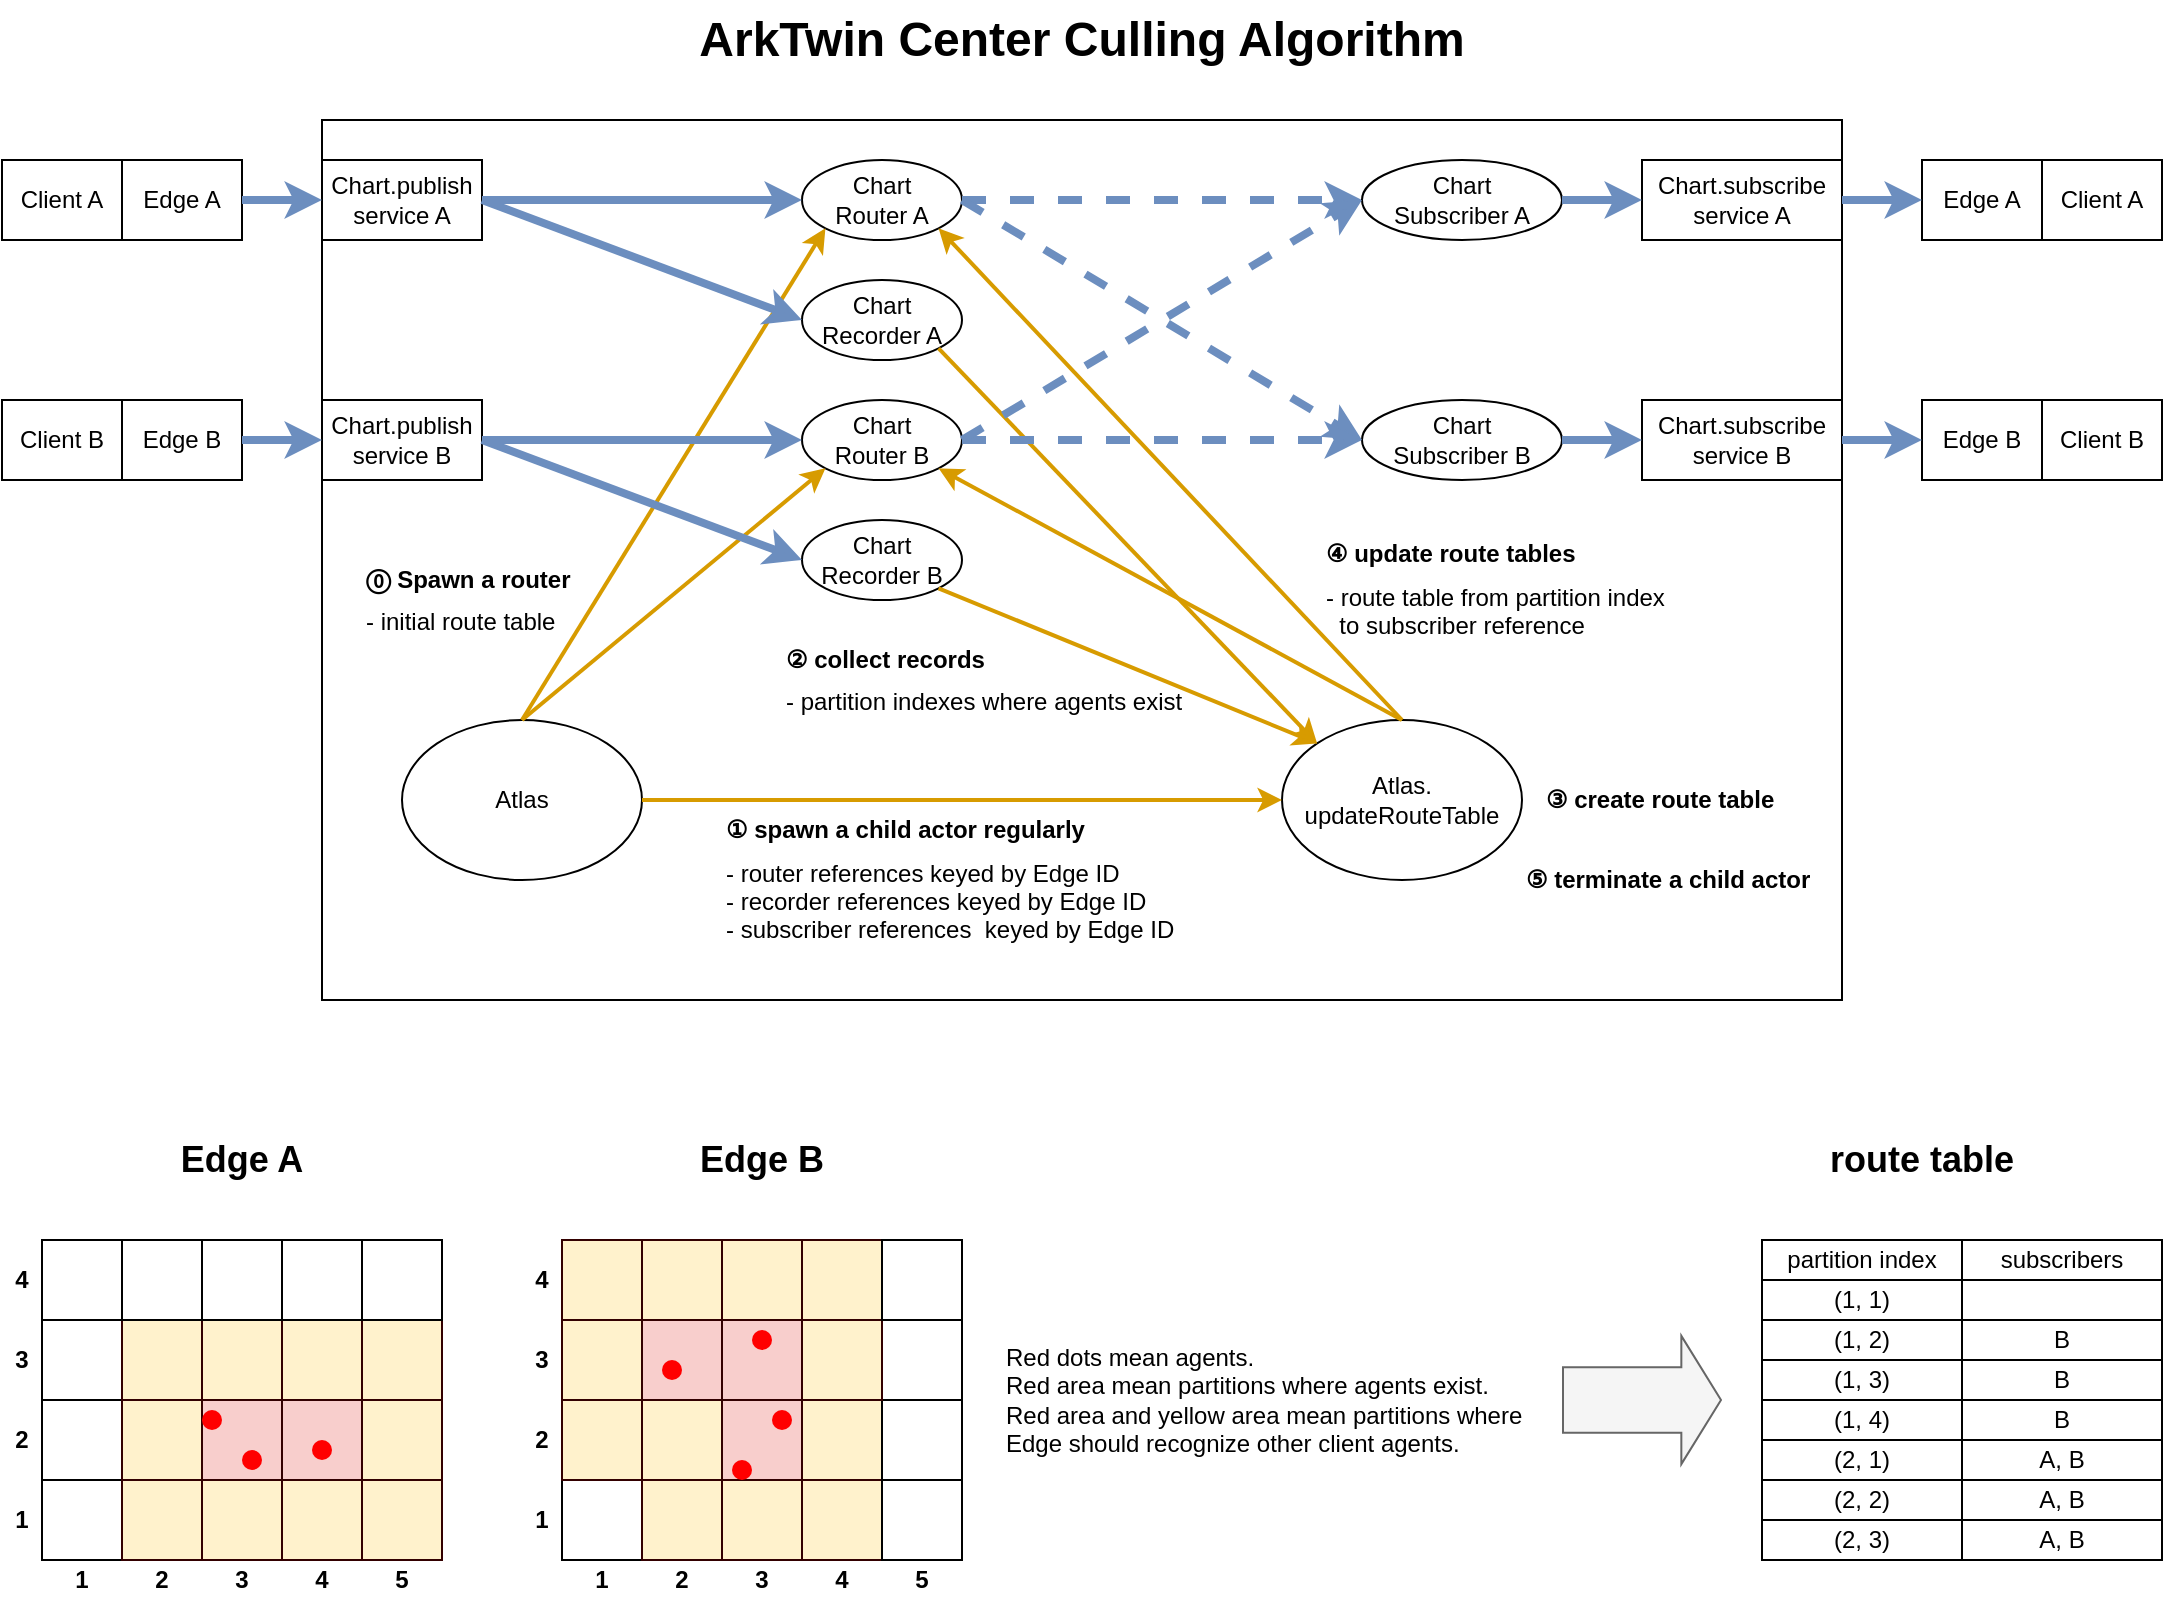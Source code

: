 <mxfile version="24.7.5">
  <diagram name="ページ1" id="t94YC5nv_LQx9OQjXFBO">
    <mxGraphModel dx="530" dy="374" grid="1" gridSize="10" guides="1" tooltips="1" connect="1" arrows="1" fold="1" page="1" pageScale="1" pageWidth="1169" pageHeight="827" math="0" shadow="0">
      <root>
        <mxCell id="0" />
        <mxCell id="1" parent="0" />
        <mxCell id="b8Y9SWuDgDwBU1Piw9FO-28" value="" style="rounded=0;whiteSpace=wrap;html=1;fillColor=none;" parent="1" vertex="1">
          <mxGeometry x="200" y="80" width="760" height="440" as="geometry" />
        </mxCell>
        <mxCell id="b8Y9SWuDgDwBU1Piw9FO-1" value="Client A" style="rounded=0;whiteSpace=wrap;html=1;" parent="1" vertex="1">
          <mxGeometry x="40" y="100" width="60" height="40" as="geometry" />
        </mxCell>
        <mxCell id="b8Y9SWuDgDwBU1Piw9FO-2" value="Edge A" style="rounded=0;whiteSpace=wrap;html=1;" parent="1" vertex="1">
          <mxGeometry x="100" y="100" width="60" height="40" as="geometry" />
        </mxCell>
        <mxCell id="b8Y9SWuDgDwBU1Piw9FO-3" value="Chart.publish&lt;div&gt;service A&lt;/div&gt;" style="rounded=0;whiteSpace=wrap;html=1;" parent="1" vertex="1">
          <mxGeometry x="200" y="100" width="80" height="40" as="geometry" />
        </mxCell>
        <mxCell id="b8Y9SWuDgDwBU1Piw9FO-5" value="Chart&lt;div&gt;Router A&lt;/div&gt;" style="ellipse;whiteSpace=wrap;html=1;" parent="1" vertex="1">
          <mxGeometry x="440" y="100" width="80" height="40" as="geometry" />
        </mxCell>
        <mxCell id="b8Y9SWuDgDwBU1Piw9FO-6" value="Atlas.&lt;div&gt;updateRouteTable&lt;/div&gt;" style="ellipse;whiteSpace=wrap;html=1;" parent="1" vertex="1">
          <mxGeometry x="680" y="380" width="120" height="80" as="geometry" />
        </mxCell>
        <mxCell id="b8Y9SWuDgDwBU1Piw9FO-8" value="Atlas" style="ellipse;whiteSpace=wrap;html=1;" parent="1" vertex="1">
          <mxGeometry x="240" y="380" width="120" height="80" as="geometry" />
        </mxCell>
        <mxCell id="b8Y9SWuDgDwBU1Piw9FO-11" value="Chart&lt;div&gt;Recorder A&lt;/div&gt;" style="ellipse;whiteSpace=wrap;html=1;" parent="1" vertex="1">
          <mxGeometry x="440" y="160" width="80" height="40" as="geometry" />
        </mxCell>
        <mxCell id="b8Y9SWuDgDwBU1Piw9FO-13" value="Chart.subscribe&lt;div&gt;service A&lt;/div&gt;" style="rounded=0;whiteSpace=wrap;html=1;" parent="1" vertex="1">
          <mxGeometry x="860" y="100" width="100" height="40" as="geometry" />
        </mxCell>
        <mxCell id="b8Y9SWuDgDwBU1Piw9FO-14" value="" style="endArrow=classic;html=1;rounded=0;exitX=1;exitY=0.5;exitDx=0;exitDy=0;fillColor=#dae8fc;strokeColor=#6c8ebf;strokeWidth=4;dashed=1;entryX=0;entryY=0.5;entryDx=0;entryDy=0;" parent="1" source="b8Y9SWuDgDwBU1Piw9FO-5" target="b8Y9SWuDgDwBU1Piw9FO-35" edge="1">
          <mxGeometry width="50" height="50" relative="1" as="geometry">
            <mxPoint x="320" y="330" as="sourcePoint" />
            <mxPoint x="600" y="120" as="targetPoint" />
          </mxGeometry>
        </mxCell>
        <mxCell id="b8Y9SWuDgDwBU1Piw9FO-15" value="Client B" style="rounded=0;whiteSpace=wrap;html=1;" parent="1" vertex="1">
          <mxGeometry x="40" y="220" width="60" height="40" as="geometry" />
        </mxCell>
        <mxCell id="b8Y9SWuDgDwBU1Piw9FO-16" value="Edge B" style="rounded=0;whiteSpace=wrap;html=1;" parent="1" vertex="1">
          <mxGeometry x="100" y="220" width="60" height="40" as="geometry" />
        </mxCell>
        <mxCell id="b8Y9SWuDgDwBU1Piw9FO-17" value="&lt;div&gt;Chart.publish&lt;/div&gt;&lt;div&gt;service B&lt;/div&gt;" style="rounded=0;whiteSpace=wrap;html=1;" parent="1" vertex="1">
          <mxGeometry x="200" y="220" width="80" height="40" as="geometry" />
        </mxCell>
        <mxCell id="b8Y9SWuDgDwBU1Piw9FO-18" value="Chart&lt;div&gt;Router B&lt;/div&gt;" style="ellipse;whiteSpace=wrap;html=1;" parent="1" vertex="1">
          <mxGeometry x="440" y="220" width="80" height="40" as="geometry" />
        </mxCell>
        <mxCell id="b8Y9SWuDgDwBU1Piw9FO-20" value="Chart&lt;div&gt;Recorder B&lt;/div&gt;" style="ellipse;whiteSpace=wrap;html=1;" parent="1" vertex="1">
          <mxGeometry x="440" y="280" width="80" height="40" as="geometry" />
        </mxCell>
        <mxCell id="b8Y9SWuDgDwBU1Piw9FO-23" value="" style="endArrow=classic;html=1;rounded=0;exitX=1;exitY=1;exitDx=0;exitDy=0;entryX=0;entryY=0;entryDx=0;entryDy=0;strokeWidth=2;fillColor=#ffe6cc;strokeColor=#d79b00;" parent="1" source="b8Y9SWuDgDwBU1Piw9FO-20" target="b8Y9SWuDgDwBU1Piw9FO-6" edge="1">
          <mxGeometry width="50" height="50" relative="1" as="geometry">
            <mxPoint x="440" y="300" as="sourcePoint" />
            <mxPoint x="370" y="310" as="targetPoint" />
          </mxGeometry>
        </mxCell>
        <mxCell id="b8Y9SWuDgDwBU1Piw9FO-24" value="" style="endArrow=classic;html=1;rounded=0;exitX=1;exitY=1;exitDx=0;exitDy=0;entryX=0;entryY=0;entryDx=0;entryDy=0;fillColor=#ffe6cc;strokeColor=#d79b00;strokeWidth=2;" parent="1" source="b8Y9SWuDgDwBU1Piw9FO-11" target="b8Y9SWuDgDwBU1Piw9FO-6" edge="1">
          <mxGeometry width="50" height="50" relative="1" as="geometry">
            <mxPoint x="450" y="310" as="sourcePoint" />
            <mxPoint x="560" y="390" as="targetPoint" />
          </mxGeometry>
        </mxCell>
        <mxCell id="b8Y9SWuDgDwBU1Piw9FO-25" value="Chart.subscribe&lt;div&gt;service B&lt;/div&gt;" style="rounded=0;whiteSpace=wrap;html=1;" parent="1" vertex="1">
          <mxGeometry x="860" y="220" width="100" height="40" as="geometry" />
        </mxCell>
        <mxCell id="b8Y9SWuDgDwBU1Piw9FO-26" value="" style="endArrow=classic;html=1;rounded=0;exitX=0.5;exitY=0;exitDx=0;exitDy=0;entryX=1;entryY=1;entryDx=0;entryDy=0;fillColor=#ffe6cc;strokeColor=#d79b00;strokeWidth=2;" parent="1" source="b8Y9SWuDgDwBU1Piw9FO-6" target="b8Y9SWuDgDwBU1Piw9FO-18" edge="1">
          <mxGeometry width="50" height="50" relative="1" as="geometry">
            <mxPoint x="438" y="324" as="sourcePoint" />
            <mxPoint x="518" y="372" as="targetPoint" />
          </mxGeometry>
        </mxCell>
        <mxCell id="b8Y9SWuDgDwBU1Piw9FO-27" value="" style="endArrow=classic;html=1;rounded=0;exitX=0.5;exitY=0;exitDx=0;exitDy=0;entryX=1;entryY=1;entryDx=0;entryDy=0;fillColor=#ffe6cc;strokeColor=#d79b00;strokeWidth=2;" parent="1" source="b8Y9SWuDgDwBU1Piw9FO-6" target="b8Y9SWuDgDwBU1Piw9FO-5" edge="1">
          <mxGeometry width="50" height="50" relative="1" as="geometry">
            <mxPoint x="560" y="360" as="sourcePoint" />
            <mxPoint x="438" y="264" as="targetPoint" />
          </mxGeometry>
        </mxCell>
        <mxCell id="b8Y9SWuDgDwBU1Piw9FO-29" value="" style="endArrow=classic;html=1;rounded=0;exitX=1;exitY=0.5;exitDx=0;exitDy=0;entryX=0;entryY=0.5;entryDx=0;entryDy=0;strokeWidth=2;fillColor=#ffe6cc;strokeColor=#d79b00;" parent="1" source="b8Y9SWuDgDwBU1Piw9FO-8" target="b8Y9SWuDgDwBU1Piw9FO-6" edge="1">
          <mxGeometry width="50" height="50" relative="1" as="geometry">
            <mxPoint x="320" y="330" as="sourcePoint" />
            <mxPoint x="370" y="280" as="targetPoint" />
          </mxGeometry>
        </mxCell>
        <mxCell id="b8Y9SWuDgDwBU1Piw9FO-30" value="" style="endArrow=classic;html=1;rounded=0;exitX=1;exitY=0.5;exitDx=0;exitDy=0;entryX=0;entryY=0.5;entryDx=0;entryDy=0;fillColor=#dae8fc;strokeColor=#6c8ebf;strokeWidth=4;" parent="1" source="b8Y9SWuDgDwBU1Piw9FO-2" target="b8Y9SWuDgDwBU1Piw9FO-3" edge="1">
          <mxGeometry width="50" height="50" relative="1" as="geometry">
            <mxPoint x="360" y="330" as="sourcePoint" />
            <mxPoint x="410" y="280" as="targetPoint" />
          </mxGeometry>
        </mxCell>
        <mxCell id="b8Y9SWuDgDwBU1Piw9FO-31" value="" style="endArrow=classic;html=1;rounded=0;exitX=1;exitY=0.5;exitDx=0;exitDy=0;entryX=0;entryY=0.5;entryDx=0;entryDy=0;fillColor=#dae8fc;strokeColor=#6c8ebf;strokeWidth=4;" parent="1" source="b8Y9SWuDgDwBU1Piw9FO-16" target="b8Y9SWuDgDwBU1Piw9FO-17" edge="1">
          <mxGeometry width="50" height="50" relative="1" as="geometry">
            <mxPoint x="170" y="130" as="sourcePoint" />
            <mxPoint x="250" y="130" as="targetPoint" />
          </mxGeometry>
        </mxCell>
        <mxCell id="b8Y9SWuDgDwBU1Piw9FO-35" value="Chart&lt;div&gt;&lt;span style=&quot;background-color: initial;&quot;&gt;Subscriber A&lt;/span&gt;&lt;/div&gt;" style="ellipse;whiteSpace=wrap;html=1;" parent="1" vertex="1">
          <mxGeometry x="720" y="100" width="100" height="40" as="geometry" />
        </mxCell>
        <mxCell id="b8Y9SWuDgDwBU1Piw9FO-36" value="Chart&lt;div&gt;&lt;span style=&quot;background-color: initial;&quot;&gt;Subscriber B&lt;/span&gt;&lt;/div&gt;" style="ellipse;whiteSpace=wrap;html=1;" parent="1" vertex="1">
          <mxGeometry x="720" y="220" width="100" height="40" as="geometry" />
        </mxCell>
        <mxCell id="b8Y9SWuDgDwBU1Piw9FO-37" value="" style="endArrow=classic;html=1;rounded=0;exitX=1;exitY=0.5;exitDx=0;exitDy=0;entryX=0;entryY=0.5;entryDx=0;entryDy=0;fillColor=#dae8fc;strokeColor=#6c8ebf;strokeWidth=4;" parent="1" source="b8Y9SWuDgDwBU1Piw9FO-35" target="b8Y9SWuDgDwBU1Piw9FO-13" edge="1">
          <mxGeometry width="50" height="50" relative="1" as="geometry">
            <mxPoint x="290" y="250" as="sourcePoint" />
            <mxPoint x="330" y="250" as="targetPoint" />
          </mxGeometry>
        </mxCell>
        <mxCell id="b8Y9SWuDgDwBU1Piw9FO-38" value="" style="endArrow=classic;html=1;rounded=0;exitX=1;exitY=0.5;exitDx=0;exitDy=0;entryX=0;entryY=0.5;entryDx=0;entryDy=0;fillColor=#dae8fc;strokeColor=#6c8ebf;strokeWidth=4;" parent="1" source="b8Y9SWuDgDwBU1Piw9FO-36" target="b8Y9SWuDgDwBU1Piw9FO-25" edge="1">
          <mxGeometry width="50" height="50" relative="1" as="geometry">
            <mxPoint x="690" y="130" as="sourcePoint" />
            <mxPoint x="730" y="130" as="targetPoint" />
          </mxGeometry>
        </mxCell>
        <mxCell id="b8Y9SWuDgDwBU1Piw9FO-39" value="" style="endArrow=classic;html=1;rounded=0;fillColor=#dae8fc;strokeColor=#6c8ebf;strokeWidth=4;dashed=1;entryX=0;entryY=0.5;entryDx=0;entryDy=0;exitX=1;exitY=0.5;exitDx=0;exitDy=0;" parent="1" source="b8Y9SWuDgDwBU1Piw9FO-5" target="b8Y9SWuDgDwBU1Piw9FO-36" edge="1">
          <mxGeometry width="50" height="50" relative="1" as="geometry">
            <mxPoint x="400" y="120" as="sourcePoint" />
            <mxPoint x="610" y="130" as="targetPoint" />
          </mxGeometry>
        </mxCell>
        <mxCell id="b8Y9SWuDgDwBU1Piw9FO-50" value="&lt;b&gt;① spawn a child actor regularly&lt;/b&gt;&lt;div style=&quot;font-size: 6px;&quot;&gt;&lt;b&gt;&lt;br&gt;&lt;/b&gt;&lt;div style=&quot;line-height: 160%; font-size: 12px;&quot;&gt;&lt;div style=&quot;line-height: 120%;&quot;&gt;&lt;span style=&quot;background-color: initial;&quot;&gt;- router references keyed by Edge ID&lt;/span&gt;&lt;div style=&quot;line-height: 120%;&quot;&gt;- recorder references&lt;span style=&quot;background-color: initial;&quot;&gt;&amp;nbsp;&lt;/span&gt;&lt;span style=&quot;background-color: initial;&quot;&gt;keyed by Edge ID&lt;/span&gt;&lt;span style=&quot;background-color: initial;&quot;&gt;&amp;nbsp;&lt;/span&gt;&lt;/div&gt;&lt;div style=&quot;line-height: 120%;&quot;&gt;- subscriber references&amp;nbsp;&lt;span style=&quot;background-color: initial;&quot;&gt;&amp;nbsp;&lt;/span&gt;&lt;span style=&quot;background-color: initial;&quot;&gt;keyed by Edge ID&lt;/span&gt;&lt;/div&gt;&lt;/div&gt;&lt;/div&gt;&lt;/div&gt;" style="text;html=1;align=left;verticalAlign=middle;whiteSpace=wrap;rounded=0;" parent="1" vertex="1">
          <mxGeometry x="400" y="420" width="240" height="80" as="geometry" />
        </mxCell>
        <mxCell id="b8Y9SWuDgDwBU1Piw9FO-52" value="&lt;b style=&quot;&quot;&gt;③ create route table&lt;/b&gt;" style="text;html=1;align=left;verticalAlign=middle;whiteSpace=wrap;rounded=0;" parent="1" vertex="1">
          <mxGeometry x="810" y="400" width="130" height="40" as="geometry" />
        </mxCell>
        <mxCell id="b8Y9SWuDgDwBU1Piw9FO-55" value="" style="endArrow=classic;html=1;rounded=0;exitX=0.5;exitY=0;exitDx=0;exitDy=0;entryX=0;entryY=1;entryDx=0;entryDy=0;strokeWidth=2;fillColor=#ffe6cc;strokeColor=#d79b00;movable=1;resizable=1;rotatable=1;deletable=1;editable=1;locked=0;connectable=1;" parent="1" source="b8Y9SWuDgDwBU1Piw9FO-8" target="b8Y9SWuDgDwBU1Piw9FO-5" edge="1">
          <mxGeometry width="50" height="50" relative="1" as="geometry">
            <mxPoint x="410" y="390" as="sourcePoint" />
            <mxPoint x="610" y="390" as="targetPoint" />
          </mxGeometry>
        </mxCell>
        <mxCell id="b8Y9SWuDgDwBU1Piw9FO-57" value="" style="endArrow=classic;html=1;rounded=0;entryX=0;entryY=1;entryDx=0;entryDy=0;strokeWidth=2;fillColor=#ffe6cc;strokeColor=#d79b00;exitX=0.5;exitY=0;exitDx=0;exitDy=0;" parent="1" source="b8Y9SWuDgDwBU1Piw9FO-8" target="b8Y9SWuDgDwBU1Piw9FO-18" edge="1">
          <mxGeometry width="50" height="50" relative="1" as="geometry">
            <mxPoint x="260" y="390" as="sourcePoint" />
            <mxPoint x="342" y="144" as="targetPoint" />
          </mxGeometry>
        </mxCell>
        <mxCell id="b8Y9SWuDgDwBU1Piw9FO-21" value="" style="endArrow=classic;html=1;rounded=0;exitX=1;exitY=0.5;exitDx=0;exitDy=0;entryX=0;entryY=0.5;entryDx=0;entryDy=0;fillColor=#dae8fc;strokeColor=#6c8ebf;strokeWidth=4;" parent="1" source="b8Y9SWuDgDwBU1Piw9FO-17" target="b8Y9SWuDgDwBU1Piw9FO-20" edge="1">
          <mxGeometry width="50" height="50" relative="1" as="geometry">
            <mxPoint x="290" y="250" as="sourcePoint" />
            <mxPoint x="370" y="250" as="targetPoint" />
          </mxGeometry>
        </mxCell>
        <mxCell id="b8Y9SWuDgDwBU1Piw9FO-19" value="" style="endArrow=classic;html=1;rounded=0;exitX=1;exitY=0.5;exitDx=0;exitDy=0;entryX=0;entryY=0.5;entryDx=0;entryDy=0;fillColor=#dae8fc;strokeColor=#6c8ebf;strokeWidth=4;" parent="1" source="b8Y9SWuDgDwBU1Piw9FO-17" target="b8Y9SWuDgDwBU1Piw9FO-18" edge="1">
          <mxGeometry width="50" height="50" relative="1" as="geometry">
            <mxPoint x="160" y="450" as="sourcePoint" />
            <mxPoint x="210" y="400" as="targetPoint" />
          </mxGeometry>
        </mxCell>
        <mxCell id="b8Y9SWuDgDwBU1Piw9FO-12" value="" style="endArrow=classic;html=1;rounded=0;exitX=1;exitY=0.5;exitDx=0;exitDy=0;entryX=0;entryY=0.5;entryDx=0;entryDy=0;fillColor=#dae8fc;strokeColor=#6c8ebf;strokeWidth=4;" parent="1" source="b8Y9SWuDgDwBU1Piw9FO-3" target="b8Y9SWuDgDwBU1Piw9FO-11" edge="1">
          <mxGeometry width="50" height="50" relative="1" as="geometry">
            <mxPoint x="290" y="130" as="sourcePoint" />
            <mxPoint x="370" y="130" as="targetPoint" />
          </mxGeometry>
        </mxCell>
        <mxCell id="b8Y9SWuDgDwBU1Piw9FO-9" value="" style="endArrow=classic;html=1;rounded=0;exitX=1;exitY=0.5;exitDx=0;exitDy=0;entryX=0;entryY=0.5;entryDx=0;entryDy=0;fillColor=#dae8fc;strokeColor=#6c8ebf;strokeWidth=4;" parent="1" source="b8Y9SWuDgDwBU1Piw9FO-3" target="b8Y9SWuDgDwBU1Piw9FO-5" edge="1">
          <mxGeometry width="50" height="50" relative="1" as="geometry">
            <mxPoint x="160" y="330" as="sourcePoint" />
            <mxPoint x="210" y="280" as="targetPoint" />
          </mxGeometry>
        </mxCell>
        <mxCell id="b8Y9SWuDgDwBU1Piw9FO-59" value="&lt;b&gt;⓪ Spawn a router&lt;/b&gt;&lt;div style=&quot;font-size: 6px;&quot;&gt;&lt;b&gt;&lt;br&gt;&lt;/b&gt;&lt;div style=&quot;line-height: 160%; font-size: 12px;&quot;&gt;&lt;div style=&quot;line-height: 120%;&quot;&gt;&lt;span style=&quot;background-color: initial;&quot;&gt;- initial route table&lt;br&gt;&lt;/span&gt;&lt;/div&gt;&lt;/div&gt;&lt;/div&gt;" style="text;html=1;align=left;verticalAlign=middle;whiteSpace=wrap;rounded=0;" parent="1" vertex="1">
          <mxGeometry x="220" y="300" width="110" height="40" as="geometry" />
        </mxCell>
        <mxCell id="b8Y9SWuDgDwBU1Piw9FO-61" value="&lt;b&gt;② collect records&lt;/b&gt;&lt;div style=&quot;font-size: 6px;&quot;&gt;&lt;b&gt;&lt;br&gt;&lt;/b&gt;&lt;div style=&quot;line-height: 160%; font-size: 12px;&quot;&gt;&lt;div style=&quot;line-height: 120%;&quot;&gt;&lt;span style=&quot;background-color: initial;&quot;&gt;- partition indexes where agents exist&lt;/span&gt;&lt;/div&gt;&lt;/div&gt;&lt;/div&gt;" style="text;html=1;align=left;verticalAlign=middle;whiteSpace=wrap;rounded=0;" parent="1" vertex="1">
          <mxGeometry x="430" y="340" width="230" height="40" as="geometry" />
        </mxCell>
        <mxCell id="b8Y9SWuDgDwBU1Piw9FO-64" value="&lt;b&gt;④ update route tables&lt;/b&gt;&lt;div style=&quot;font-size: 6px;&quot;&gt;&lt;b&gt;&lt;br&gt;&lt;/b&gt;&lt;div style=&quot;line-height: 160%; font-size: 12px;&quot;&gt;&lt;div style=&quot;line-height: 120%;&quot;&gt;&lt;span style=&quot;background-color: initial;&quot;&gt;- route table from partition index&lt;/span&gt;&lt;/div&gt;&lt;div style=&quot;line-height: 120%;&quot;&gt;&lt;span style=&quot;background-color: initial;&quot;&gt;&amp;nbsp; to subscriber reference&lt;/span&gt;&lt;/div&gt;&lt;/div&gt;&lt;/div&gt;" style="text;html=1;align=left;verticalAlign=middle;whiteSpace=wrap;rounded=0;" parent="1" vertex="1">
          <mxGeometry x="700" y="290" width="190" height="50" as="geometry" />
        </mxCell>
        <mxCell id="b8Y9SWuDgDwBU1Piw9FO-65" value="Edge A" style="rounded=0;whiteSpace=wrap;html=1;" parent="1" vertex="1">
          <mxGeometry x="1000" y="100" width="60" height="40" as="geometry" />
        </mxCell>
        <mxCell id="b8Y9SWuDgDwBU1Piw9FO-66" value="Client A" style="rounded=0;whiteSpace=wrap;html=1;" parent="1" vertex="1">
          <mxGeometry x="1060" y="100" width="60" height="40" as="geometry" />
        </mxCell>
        <mxCell id="b8Y9SWuDgDwBU1Piw9FO-67" value="Edge B" style="rounded=0;whiteSpace=wrap;html=1;" parent="1" vertex="1">
          <mxGeometry x="1000" y="220" width="60" height="40" as="geometry" />
        </mxCell>
        <mxCell id="b8Y9SWuDgDwBU1Piw9FO-68" value="Client B" style="rounded=0;whiteSpace=wrap;html=1;" parent="1" vertex="1">
          <mxGeometry x="1060" y="220" width="60" height="40" as="geometry" />
        </mxCell>
        <mxCell id="b8Y9SWuDgDwBU1Piw9FO-69" value="" style="endArrow=classic;html=1;rounded=0;exitX=1;exitY=0.5;exitDx=0;exitDy=0;entryX=0;entryY=0.5;entryDx=0;entryDy=0;fillColor=#dae8fc;strokeColor=#6c8ebf;strokeWidth=4;" parent="1" source="b8Y9SWuDgDwBU1Piw9FO-13" target="b8Y9SWuDgDwBU1Piw9FO-65" edge="1">
          <mxGeometry width="50" height="50" relative="1" as="geometry">
            <mxPoint x="820" y="130" as="sourcePoint" />
            <mxPoint x="870" y="130" as="targetPoint" />
          </mxGeometry>
        </mxCell>
        <mxCell id="b8Y9SWuDgDwBU1Piw9FO-70" value="" style="endArrow=classic;html=1;rounded=0;exitX=1;exitY=0.5;exitDx=0;exitDy=0;entryX=0;entryY=0.5;entryDx=0;entryDy=0;fillColor=#dae8fc;strokeColor=#6c8ebf;strokeWidth=4;" parent="1" source="b8Y9SWuDgDwBU1Piw9FO-25" target="b8Y9SWuDgDwBU1Piw9FO-67" edge="1">
          <mxGeometry width="50" height="50" relative="1" as="geometry">
            <mxPoint x="970" y="130" as="sourcePoint" />
            <mxPoint x="1010" y="130" as="targetPoint" />
          </mxGeometry>
        </mxCell>
        <mxCell id="b8Y9SWuDgDwBU1Piw9FO-22" value="" style="endArrow=classic;html=1;rounded=0;exitX=1;exitY=0.5;exitDx=0;exitDy=0;entryX=0;entryY=0.5;entryDx=0;entryDy=0;fillColor=#dae8fc;strokeColor=#6c8ebf;strokeWidth=4;dashed=1;" parent="1" source="b8Y9SWuDgDwBU1Piw9FO-18" target="b8Y9SWuDgDwBU1Piw9FO-36" edge="1">
          <mxGeometry width="50" height="50" relative="1" as="geometry">
            <mxPoint x="320" y="450" as="sourcePoint" />
            <mxPoint x="600" y="240" as="targetPoint" />
          </mxGeometry>
        </mxCell>
        <mxCell id="b8Y9SWuDgDwBU1Piw9FO-40" value="" style="endArrow=classic;html=1;rounded=0;fillColor=#dae8fc;strokeColor=#6c8ebf;strokeWidth=4;dashed=1;entryX=0;entryY=0.5;entryDx=0;entryDy=0;exitX=1;exitY=0.5;exitDx=0;exitDy=0;" parent="1" source="b8Y9SWuDgDwBU1Piw9FO-18" target="b8Y9SWuDgDwBU1Piw9FO-35" edge="1">
          <mxGeometry width="50" height="50" relative="1" as="geometry">
            <mxPoint x="400" y="240" as="sourcePoint" />
            <mxPoint x="610" y="250" as="targetPoint" />
          </mxGeometry>
        </mxCell>
        <mxCell id="b8Y9SWuDgDwBU1Piw9FO-72" value="&lt;b style=&quot;&quot;&gt;⑤ terminate a child actor&lt;/b&gt;" style="text;html=1;align=left;verticalAlign=middle;whiteSpace=wrap;rounded=0;" parent="1" vertex="1">
          <mxGeometry x="800" y="440" width="150" height="40" as="geometry" />
        </mxCell>
        <mxCell id="b8Y9SWuDgDwBU1Piw9FO-73" value="&lt;b&gt;&lt;font style=&quot;font-size: 24px;&quot;&gt;ArkTwin Center Culling Algorithm&lt;/font&gt;&lt;/b&gt;" style="text;html=1;align=center;verticalAlign=middle;whiteSpace=wrap;rounded=0;" parent="1" vertex="1">
          <mxGeometry x="200" y="20" width="760" height="40" as="geometry" />
        </mxCell>
        <mxCell id="b8Y9SWuDgDwBU1Piw9FO-74" value="" style="rounded=0;whiteSpace=wrap;html=1;fillColor=none;" parent="1" vertex="1">
          <mxGeometry x="60" y="760" width="40" height="40" as="geometry" />
        </mxCell>
        <mxCell id="b8Y9SWuDgDwBU1Piw9FO-75" value="" style="rounded=0;whiteSpace=wrap;html=1;fillColor=none;" parent="1" vertex="1">
          <mxGeometry x="60" y="720" width="40" height="40" as="geometry" />
        </mxCell>
        <mxCell id="b8Y9SWuDgDwBU1Piw9FO-76" value="" style="rounded=0;whiteSpace=wrap;html=1;fillColor=none;" parent="1" vertex="1">
          <mxGeometry x="60" y="680" width="40" height="40" as="geometry" />
        </mxCell>
        <mxCell id="b8Y9SWuDgDwBU1Piw9FO-77" value="" style="rounded=0;whiteSpace=wrap;html=1;fillColor=none;" parent="1" vertex="1">
          <mxGeometry x="60" y="640" width="40" height="40" as="geometry" />
        </mxCell>
        <mxCell id="b8Y9SWuDgDwBU1Piw9FO-78" value="" style="rounded=0;whiteSpace=wrap;html=1;fillColor=#fff2cc;strokeColor=#330000;" parent="1" vertex="1">
          <mxGeometry x="100" y="760" width="40" height="40" as="geometry" />
        </mxCell>
        <mxCell id="b8Y9SWuDgDwBU1Piw9FO-79" value="" style="rounded=0;whiteSpace=wrap;html=1;fillColor=#fff2cc;strokeColor=#330000;" parent="1" vertex="1">
          <mxGeometry x="100" y="720" width="40" height="40" as="geometry" />
        </mxCell>
        <mxCell id="b8Y9SWuDgDwBU1Piw9FO-80" value="" style="rounded=0;whiteSpace=wrap;html=1;fillColor=#fff2cc;strokeColor=#330000;" parent="1" vertex="1">
          <mxGeometry x="100" y="680" width="40" height="40" as="geometry" />
        </mxCell>
        <mxCell id="b8Y9SWuDgDwBU1Piw9FO-81" value="" style="rounded=0;whiteSpace=wrap;html=1;fillColor=none;" parent="1" vertex="1">
          <mxGeometry x="100" y="640" width="40" height="40" as="geometry" />
        </mxCell>
        <mxCell id="b8Y9SWuDgDwBU1Piw9FO-82" value="" style="rounded=0;whiteSpace=wrap;html=1;fillColor=#fff2cc;strokeColor=#330000;" parent="1" vertex="1">
          <mxGeometry x="140" y="760" width="40" height="40" as="geometry" />
        </mxCell>
        <mxCell id="b8Y9SWuDgDwBU1Piw9FO-83" value="" style="rounded=0;whiteSpace=wrap;html=1;fillColor=#f8cecc;strokeColor=#330000;" parent="1" vertex="1">
          <mxGeometry x="140" y="720" width="40" height="40" as="geometry" />
        </mxCell>
        <mxCell id="b8Y9SWuDgDwBU1Piw9FO-84" value="" style="rounded=0;whiteSpace=wrap;html=1;fillColor=#fff2cc;strokeColor=#330000;" parent="1" vertex="1">
          <mxGeometry x="140" y="680" width="40" height="40" as="geometry" />
        </mxCell>
        <mxCell id="b8Y9SWuDgDwBU1Piw9FO-85" value="" style="rounded=0;whiteSpace=wrap;html=1;fillColor=none;" parent="1" vertex="1">
          <mxGeometry x="140" y="640" width="40" height="40" as="geometry" />
        </mxCell>
        <mxCell id="b8Y9SWuDgDwBU1Piw9FO-86" value="" style="rounded=0;whiteSpace=wrap;html=1;fillColor=#fff2cc;strokeColor=#330000;" parent="1" vertex="1">
          <mxGeometry x="180" y="760" width="40" height="40" as="geometry" />
        </mxCell>
        <mxCell id="b8Y9SWuDgDwBU1Piw9FO-87" value="" style="rounded=0;whiteSpace=wrap;html=1;fillColor=#f8cecc;strokeColor=#330000;" parent="1" vertex="1">
          <mxGeometry x="180" y="720" width="40" height="40" as="geometry" />
        </mxCell>
        <mxCell id="b8Y9SWuDgDwBU1Piw9FO-88" value="" style="rounded=0;whiteSpace=wrap;html=1;fillColor=#fff2cc;strokeColor=#330000;" parent="1" vertex="1">
          <mxGeometry x="180" y="680" width="40" height="40" as="geometry" />
        </mxCell>
        <mxCell id="b8Y9SWuDgDwBU1Piw9FO-89" value="" style="rounded=0;whiteSpace=wrap;html=1;fillColor=none;" parent="1" vertex="1">
          <mxGeometry x="180" y="640" width="40" height="40" as="geometry" />
        </mxCell>
        <mxCell id="b8Y9SWuDgDwBU1Piw9FO-90" value="" style="rounded=0;whiteSpace=wrap;html=1;fillColor=#fff2cc;strokeColor=#330000;" parent="1" vertex="1">
          <mxGeometry x="220" y="760" width="40" height="40" as="geometry" />
        </mxCell>
        <mxCell id="b8Y9SWuDgDwBU1Piw9FO-91" value="" style="rounded=0;whiteSpace=wrap;html=1;fillColor=#fff2cc;strokeColor=#330000;" parent="1" vertex="1">
          <mxGeometry x="220" y="720" width="40" height="40" as="geometry" />
        </mxCell>
        <mxCell id="b8Y9SWuDgDwBU1Piw9FO-92" value="" style="rounded=0;whiteSpace=wrap;html=1;fillColor=#fff2cc;strokeColor=#330000;" parent="1" vertex="1">
          <mxGeometry x="220" y="680" width="40" height="40" as="geometry" />
        </mxCell>
        <mxCell id="b8Y9SWuDgDwBU1Piw9FO-93" value="" style="rounded=0;whiteSpace=wrap;html=1;fillColor=none;" parent="1" vertex="1">
          <mxGeometry x="220" y="640" width="40" height="40" as="geometry" />
        </mxCell>
        <mxCell id="b8Y9SWuDgDwBU1Piw9FO-94" value="&lt;b style=&quot;font-size: 18px;&quot;&gt;&lt;font style=&quot;font-size: 18px;&quot;&gt;Edge A&lt;/font&gt;&lt;/b&gt;" style="text;html=1;align=center;verticalAlign=middle;whiteSpace=wrap;rounded=0;" parent="1" vertex="1">
          <mxGeometry x="60" y="580" width="200" height="40" as="geometry" />
        </mxCell>
        <mxCell id="b8Y9SWuDgDwBU1Piw9FO-95" value="&lt;b style=&quot;&quot;&gt;&lt;font style=&quot;font-size: 12px;&quot;&gt;1&lt;/font&gt;&lt;/b&gt;" style="text;html=1;align=center;verticalAlign=middle;whiteSpace=wrap;rounded=0;" parent="1" vertex="1">
          <mxGeometry x="70" y="800" width="20" height="20" as="geometry" />
        </mxCell>
        <mxCell id="b8Y9SWuDgDwBU1Piw9FO-96" value="&lt;b style=&quot;&quot;&gt;&lt;font style=&quot;font-size: 12px;&quot;&gt;2&lt;/font&gt;&lt;/b&gt;" style="text;html=1;align=center;verticalAlign=middle;whiteSpace=wrap;rounded=0;" parent="1" vertex="1">
          <mxGeometry x="110" y="800" width="20" height="20" as="geometry" />
        </mxCell>
        <mxCell id="b8Y9SWuDgDwBU1Piw9FO-97" value="&lt;b style=&quot;&quot;&gt;&lt;font style=&quot;font-size: 12px;&quot;&gt;3&lt;/font&gt;&lt;/b&gt;" style="text;html=1;align=center;verticalAlign=middle;whiteSpace=wrap;rounded=0;" parent="1" vertex="1">
          <mxGeometry x="150" y="800" width="20" height="20" as="geometry" />
        </mxCell>
        <mxCell id="b8Y9SWuDgDwBU1Piw9FO-98" value="&lt;b style=&quot;&quot;&gt;&lt;font style=&quot;font-size: 12px;&quot;&gt;4&lt;/font&gt;&lt;/b&gt;" style="text;html=1;align=center;verticalAlign=middle;whiteSpace=wrap;rounded=0;" parent="1" vertex="1">
          <mxGeometry x="190" y="800" width="20" height="20" as="geometry" />
        </mxCell>
        <mxCell id="b8Y9SWuDgDwBU1Piw9FO-99" value="&lt;b style=&quot;&quot;&gt;&lt;font style=&quot;font-size: 12px;&quot;&gt;5&lt;/font&gt;&lt;/b&gt;" style="text;html=1;align=center;verticalAlign=middle;whiteSpace=wrap;rounded=0;" parent="1" vertex="1">
          <mxGeometry x="230" y="800" width="20" height="20" as="geometry" />
        </mxCell>
        <mxCell id="b8Y9SWuDgDwBU1Piw9FO-100" value="&lt;b style=&quot;&quot;&gt;&lt;font style=&quot;font-size: 12px;&quot;&gt;1&lt;/font&gt;&lt;/b&gt;" style="text;html=1;align=center;verticalAlign=middle;whiteSpace=wrap;rounded=0;" parent="1" vertex="1">
          <mxGeometry x="40" y="770" width="20" height="20" as="geometry" />
        </mxCell>
        <mxCell id="b8Y9SWuDgDwBU1Piw9FO-101" value="&lt;b style=&quot;&quot;&gt;&lt;font style=&quot;font-size: 12px;&quot;&gt;2&lt;/font&gt;&lt;/b&gt;" style="text;html=1;align=center;verticalAlign=middle;whiteSpace=wrap;rounded=0;" parent="1" vertex="1">
          <mxGeometry x="40" y="730" width="20" height="20" as="geometry" />
        </mxCell>
        <mxCell id="b8Y9SWuDgDwBU1Piw9FO-103" value="&lt;b style=&quot;&quot;&gt;&lt;font style=&quot;font-size: 12px;&quot;&gt;3&lt;/font&gt;&lt;/b&gt;" style="text;html=1;align=center;verticalAlign=middle;whiteSpace=wrap;rounded=0;" parent="1" vertex="1">
          <mxGeometry x="40" y="690" width="20" height="20" as="geometry" />
        </mxCell>
        <mxCell id="b8Y9SWuDgDwBU1Piw9FO-104" value="&lt;b style=&quot;&quot;&gt;&lt;font style=&quot;font-size: 12px;&quot;&gt;4&lt;/font&gt;&lt;/b&gt;" style="text;html=1;align=center;verticalAlign=middle;whiteSpace=wrap;rounded=0;" parent="1" vertex="1">
          <mxGeometry x="40" y="650" width="20" height="20" as="geometry" />
        </mxCell>
        <mxCell id="b8Y9SWuDgDwBU1Piw9FO-136" value="&lt;div&gt;&lt;font style=&quot;font-size: 12px;&quot;&gt;Red dots mean agents.&lt;br&gt;&lt;/font&gt;&lt;/div&gt;&lt;font style=&quot;font-size: 12px;&quot;&gt;Red area mean partitions where agents exist.&amp;nbsp;&lt;/font&gt;&lt;div style=&quot;line-height: 120%;&quot;&gt;&lt;font style=&quot;font-size: 12px;&quot;&gt;Red area and yellow area mean partitions where Edge should recognize other client agents.&amp;nbsp;&lt;/font&gt;&lt;/div&gt;" style="text;html=1;align=left;verticalAlign=middle;whiteSpace=wrap;rounded=0;" parent="1" vertex="1">
          <mxGeometry x="540" y="680" width="280" height="80" as="geometry" />
        </mxCell>
        <mxCell id="b8Y9SWuDgDwBU1Piw9FO-137" value="" style="rounded=0;whiteSpace=wrap;html=1;fillColor=none;" parent="1" vertex="1">
          <mxGeometry x="320" y="760" width="40" height="40" as="geometry" />
        </mxCell>
        <mxCell id="b8Y9SWuDgDwBU1Piw9FO-141" value="" style="rounded=0;whiteSpace=wrap;html=1;fillColor=#fff2cc;strokeColor=#330000;" parent="1" vertex="1">
          <mxGeometry x="360" y="760" width="40" height="40" as="geometry" />
        </mxCell>
        <mxCell id="b8Y9SWuDgDwBU1Piw9FO-142" value="" style="rounded=0;whiteSpace=wrap;html=1;fillColor=#fff2cc;strokeColor=#330000;" parent="1" vertex="1">
          <mxGeometry x="360" y="720" width="40" height="40" as="geometry" />
        </mxCell>
        <mxCell id="b8Y9SWuDgDwBU1Piw9FO-143" value="" style="rounded=0;whiteSpace=wrap;html=1;fillColor=#fff2cc;strokeColor=#330000;" parent="1" vertex="1">
          <mxGeometry x="320" y="680" width="40" height="40" as="geometry" />
        </mxCell>
        <mxCell id="b8Y9SWuDgDwBU1Piw9FO-144" value="" style="rounded=0;whiteSpace=wrap;html=1;fillColor=none;" parent="1" vertex="1">
          <mxGeometry x="480" y="680" width="40" height="40" as="geometry" />
        </mxCell>
        <mxCell id="b8Y9SWuDgDwBU1Piw9FO-145" value="" style="rounded=0;whiteSpace=wrap;html=1;fillColor=#fff2cc;strokeColor=#330000;" parent="1" vertex="1">
          <mxGeometry x="400" y="760" width="40" height="40" as="geometry" />
        </mxCell>
        <mxCell id="b8Y9SWuDgDwBU1Piw9FO-146" value="" style="rounded=0;whiteSpace=wrap;html=1;fillColor=#f8cecc;strokeColor=#330000;" parent="1" vertex="1">
          <mxGeometry x="400" y="720" width="40" height="40" as="geometry" />
        </mxCell>
        <mxCell id="b8Y9SWuDgDwBU1Piw9FO-147" value="" style="rounded=0;whiteSpace=wrap;html=1;fillColor=#fff2cc;strokeColor=#330000;" parent="1" vertex="1">
          <mxGeometry x="440" y="720" width="40" height="40" as="geometry" />
        </mxCell>
        <mxCell id="b8Y9SWuDgDwBU1Piw9FO-148" value="" style="rounded=0;whiteSpace=wrap;html=1;fillColor=none;" parent="1" vertex="1">
          <mxGeometry x="480" y="720" width="40" height="40" as="geometry" />
        </mxCell>
        <mxCell id="b8Y9SWuDgDwBU1Piw9FO-149" value="" style="rounded=0;whiteSpace=wrap;html=1;fillColor=#fff2cc;strokeColor=#330000;" parent="1" vertex="1">
          <mxGeometry x="440" y="760" width="40" height="40" as="geometry" />
        </mxCell>
        <mxCell id="b8Y9SWuDgDwBU1Piw9FO-150" value="" style="rounded=0;whiteSpace=wrap;html=1;fillColor=#f8cecc;strokeColor=#330000;" parent="1" vertex="1">
          <mxGeometry x="400" y="680" width="40" height="40" as="geometry" />
        </mxCell>
        <mxCell id="b8Y9SWuDgDwBU1Piw9FO-151" value="" style="rounded=0;whiteSpace=wrap;html=1;fillColor=#fff2cc;strokeColor=#330000;" parent="1" vertex="1">
          <mxGeometry x="440" y="680" width="40" height="40" as="geometry" />
        </mxCell>
        <mxCell id="b8Y9SWuDgDwBU1Piw9FO-152" value="" style="rounded=0;whiteSpace=wrap;html=1;fillColor=none;" parent="1" vertex="1">
          <mxGeometry x="480" y="760" width="40" height="40" as="geometry" />
        </mxCell>
        <mxCell id="b8Y9SWuDgDwBU1Piw9FO-153" value="" style="rounded=0;whiteSpace=wrap;html=1;fillColor=#fff2cc;strokeColor=#330000;" parent="1" vertex="1">
          <mxGeometry x="440" y="640" width="40" height="40" as="geometry" />
        </mxCell>
        <mxCell id="b8Y9SWuDgDwBU1Piw9FO-154" value="" style="rounded=0;whiteSpace=wrap;html=1;fillColor=#fff2cc;strokeColor=#330000;" parent="1" vertex="1">
          <mxGeometry x="400" y="640" width="40" height="40" as="geometry" />
        </mxCell>
        <mxCell id="b8Y9SWuDgDwBU1Piw9FO-155" value="" style="rounded=0;whiteSpace=wrap;html=1;fillColor=#fff2cc;strokeColor=#330000;" parent="1" vertex="1">
          <mxGeometry x="360" y="640" width="40" height="40" as="geometry" />
        </mxCell>
        <mxCell id="b8Y9SWuDgDwBU1Piw9FO-156" value="" style="rounded=0;whiteSpace=wrap;html=1;fillColor=none;" parent="1" vertex="1">
          <mxGeometry x="480" y="640" width="40" height="40" as="geometry" />
        </mxCell>
        <mxCell id="b8Y9SWuDgDwBU1Piw9FO-157" value="&lt;b style=&quot;font-size: 18px;&quot;&gt;&lt;font style=&quot;font-size: 18px;&quot;&gt;Edge B&lt;/font&gt;&lt;/b&gt;" style="text;html=1;align=center;verticalAlign=middle;whiteSpace=wrap;rounded=0;" parent="1" vertex="1">
          <mxGeometry x="320" y="580" width="200" height="40" as="geometry" />
        </mxCell>
        <mxCell id="b8Y9SWuDgDwBU1Piw9FO-158" value="&lt;b style=&quot;&quot;&gt;&lt;font style=&quot;font-size: 12px;&quot;&gt;1&lt;/font&gt;&lt;/b&gt;" style="text;html=1;align=center;verticalAlign=middle;whiteSpace=wrap;rounded=0;" parent="1" vertex="1">
          <mxGeometry x="330" y="800" width="20" height="20" as="geometry" />
        </mxCell>
        <mxCell id="b8Y9SWuDgDwBU1Piw9FO-159" value="&lt;b style=&quot;&quot;&gt;&lt;font style=&quot;font-size: 12px;&quot;&gt;2&lt;/font&gt;&lt;/b&gt;" style="text;html=1;align=center;verticalAlign=middle;whiteSpace=wrap;rounded=0;" parent="1" vertex="1">
          <mxGeometry x="370" y="800" width="20" height="20" as="geometry" />
        </mxCell>
        <mxCell id="b8Y9SWuDgDwBU1Piw9FO-160" value="&lt;b style=&quot;&quot;&gt;&lt;font style=&quot;font-size: 12px;&quot;&gt;3&lt;/font&gt;&lt;/b&gt;" style="text;html=1;align=center;verticalAlign=middle;whiteSpace=wrap;rounded=0;" parent="1" vertex="1">
          <mxGeometry x="410" y="800" width="20" height="20" as="geometry" />
        </mxCell>
        <mxCell id="b8Y9SWuDgDwBU1Piw9FO-161" value="&lt;b style=&quot;&quot;&gt;&lt;font style=&quot;font-size: 12px;&quot;&gt;4&lt;/font&gt;&lt;/b&gt;" style="text;html=1;align=center;verticalAlign=middle;whiteSpace=wrap;rounded=0;" parent="1" vertex="1">
          <mxGeometry x="450" y="800" width="20" height="20" as="geometry" />
        </mxCell>
        <mxCell id="b8Y9SWuDgDwBU1Piw9FO-162" value="&lt;b style=&quot;&quot;&gt;&lt;font style=&quot;font-size: 12px;&quot;&gt;5&lt;/font&gt;&lt;/b&gt;" style="text;html=1;align=center;verticalAlign=middle;whiteSpace=wrap;rounded=0;" parent="1" vertex="1">
          <mxGeometry x="490" y="800" width="20" height="20" as="geometry" />
        </mxCell>
        <mxCell id="b8Y9SWuDgDwBU1Piw9FO-163" value="&lt;b style=&quot;&quot;&gt;&lt;font style=&quot;font-size: 12px;&quot;&gt;1&lt;/font&gt;&lt;/b&gt;" style="text;html=1;align=center;verticalAlign=middle;whiteSpace=wrap;rounded=0;" parent="1" vertex="1">
          <mxGeometry x="300" y="770" width="20" height="20" as="geometry" />
        </mxCell>
        <mxCell id="b8Y9SWuDgDwBU1Piw9FO-164" value="&lt;b style=&quot;&quot;&gt;&lt;font style=&quot;font-size: 12px;&quot;&gt;2&lt;/font&gt;&lt;/b&gt;" style="text;html=1;align=center;verticalAlign=middle;whiteSpace=wrap;rounded=0;" parent="1" vertex="1">
          <mxGeometry x="300" y="730" width="20" height="20" as="geometry" />
        </mxCell>
        <mxCell id="b8Y9SWuDgDwBU1Piw9FO-165" value="&lt;b style=&quot;&quot;&gt;&lt;font style=&quot;font-size: 12px;&quot;&gt;3&lt;/font&gt;&lt;/b&gt;" style="text;html=1;align=center;verticalAlign=middle;whiteSpace=wrap;rounded=0;" parent="1" vertex="1">
          <mxGeometry x="300" y="690" width="20" height="20" as="geometry" />
        </mxCell>
        <mxCell id="b8Y9SWuDgDwBU1Piw9FO-166" value="&lt;b style=&quot;&quot;&gt;&lt;font style=&quot;font-size: 12px;&quot;&gt;4&lt;/font&gt;&lt;/b&gt;" style="text;html=1;align=center;verticalAlign=middle;whiteSpace=wrap;rounded=0;" parent="1" vertex="1">
          <mxGeometry x="300" y="650" width="20" height="20" as="geometry" />
        </mxCell>
        <mxCell id="b8Y9SWuDgDwBU1Piw9FO-170" value="" style="rounded=0;whiteSpace=wrap;html=1;fillColor=#fff2cc;strokeColor=#330000;" parent="1" vertex="1">
          <mxGeometry x="320" y="720" width="40" height="40" as="geometry" />
        </mxCell>
        <mxCell id="b8Y9SWuDgDwBU1Piw9FO-171" value="" style="rounded=0;whiteSpace=wrap;html=1;fillColor=#fff2cc;strokeColor=#330000;" parent="1" vertex="1">
          <mxGeometry x="320" y="640" width="40" height="40" as="geometry" />
        </mxCell>
        <mxCell id="b8Y9SWuDgDwBU1Piw9FO-172" value="" style="rounded=0;whiteSpace=wrap;html=1;fillColor=#f8cecc;strokeColor=#330000;" parent="1" vertex="1">
          <mxGeometry x="360" y="680" width="40" height="40" as="geometry" />
        </mxCell>
        <mxCell id="b8Y9SWuDgDwBU1Piw9FO-173" value="&lt;b style=&quot;font-size: 18px;&quot;&gt;&lt;font style=&quot;font-size: 18px;&quot;&gt;route table&lt;/font&gt;&lt;/b&gt;" style="text;html=1;align=center;verticalAlign=middle;whiteSpace=wrap;rounded=0;" parent="1" vertex="1">
          <mxGeometry x="880" y="580" width="240" height="40" as="geometry" />
        </mxCell>
        <mxCell id="b8Y9SWuDgDwBU1Piw9FO-174" value="(1, 2)" style="rounded=0;whiteSpace=wrap;html=1;fillColor=none;" parent="1" vertex="1">
          <mxGeometry x="920" y="680" width="100" height="20" as="geometry" />
        </mxCell>
        <mxCell id="b8Y9SWuDgDwBU1Piw9FO-175" value="B" style="rounded=0;whiteSpace=wrap;html=1;fillColor=none;" parent="1" vertex="1">
          <mxGeometry x="1020" y="680" width="100" height="20" as="geometry" />
        </mxCell>
        <mxCell id="b8Y9SWuDgDwBU1Piw9FO-176" value="" style="shape=flexArrow;endArrow=classic;html=1;rounded=0;endWidth=30.444;endSize=6.277;width=32.667;fillColor=#f5f5f5;strokeColor=#666666;" parent="1" edge="1">
          <mxGeometry width="50" height="50" relative="1" as="geometry">
            <mxPoint x="820" y="720" as="sourcePoint" />
            <mxPoint x="900" y="720" as="targetPoint" />
          </mxGeometry>
        </mxCell>
        <mxCell id="b8Y9SWuDgDwBU1Piw9FO-177" value="partition index" style="rounded=0;whiteSpace=wrap;html=1;fillColor=none;" parent="1" vertex="1">
          <mxGeometry x="920" y="640" width="100" height="20" as="geometry" />
        </mxCell>
        <mxCell id="b8Y9SWuDgDwBU1Piw9FO-178" value="subscribers" style="rounded=0;whiteSpace=wrap;html=1;fillColor=none;" parent="1" vertex="1">
          <mxGeometry x="1020" y="640" width="100" height="20" as="geometry" />
        </mxCell>
        <mxCell id="b8Y9SWuDgDwBU1Piw9FO-180" value="(1, 1)" style="rounded=0;whiteSpace=wrap;html=1;fillColor=none;" parent="1" vertex="1">
          <mxGeometry x="920" y="660" width="100" height="20" as="geometry" />
        </mxCell>
        <mxCell id="b8Y9SWuDgDwBU1Piw9FO-181" value="" style="rounded=0;whiteSpace=wrap;html=1;fillColor=none;" parent="1" vertex="1">
          <mxGeometry x="1020" y="660" width="100" height="20" as="geometry" />
        </mxCell>
        <mxCell id="b8Y9SWuDgDwBU1Piw9FO-182" value="(1, 3)" style="rounded=0;whiteSpace=wrap;html=1;fillColor=none;" parent="1" vertex="1">
          <mxGeometry x="920" y="700" width="100" height="20" as="geometry" />
        </mxCell>
        <mxCell id="b8Y9SWuDgDwBU1Piw9FO-183" value="B" style="rounded=0;whiteSpace=wrap;html=1;fillColor=none;" parent="1" vertex="1">
          <mxGeometry x="1020" y="700" width="100" height="20" as="geometry" />
        </mxCell>
        <mxCell id="b8Y9SWuDgDwBU1Piw9FO-184" value="(1, 4)" style="rounded=0;whiteSpace=wrap;html=1;fillColor=none;" parent="1" vertex="1">
          <mxGeometry x="920" y="720" width="100" height="20" as="geometry" />
        </mxCell>
        <mxCell id="b8Y9SWuDgDwBU1Piw9FO-185" value="B" style="rounded=0;whiteSpace=wrap;html=1;fillColor=none;" parent="1" vertex="1">
          <mxGeometry x="1020" y="720" width="100" height="20" as="geometry" />
        </mxCell>
        <mxCell id="b8Y9SWuDgDwBU1Piw9FO-186" value="(2, 1)" style="rounded=0;whiteSpace=wrap;html=1;fillColor=none;" parent="1" vertex="1">
          <mxGeometry x="920" y="740" width="100" height="20" as="geometry" />
        </mxCell>
        <mxCell id="b8Y9SWuDgDwBU1Piw9FO-187" value="A, B" style="rounded=0;whiteSpace=wrap;html=1;fillColor=none;" parent="1" vertex="1">
          <mxGeometry x="1020" y="740" width="100" height="20" as="geometry" />
        </mxCell>
        <mxCell id="b8Y9SWuDgDwBU1Piw9FO-188" value="(2, 2)" style="rounded=0;whiteSpace=wrap;html=1;fillColor=none;" parent="1" vertex="1">
          <mxGeometry x="920" y="760" width="100" height="20" as="geometry" />
        </mxCell>
        <mxCell id="b8Y9SWuDgDwBU1Piw9FO-189" value="A, B" style="rounded=0;whiteSpace=wrap;html=1;fillColor=none;" parent="1" vertex="1">
          <mxGeometry x="1020" y="760" width="100" height="20" as="geometry" />
        </mxCell>
        <mxCell id="b8Y9SWuDgDwBU1Piw9FO-190" value="(2, 3)" style="rounded=0;whiteSpace=wrap;html=1;fillColor=none;" parent="1" vertex="1">
          <mxGeometry x="920" y="780" width="100" height="20" as="geometry" />
        </mxCell>
        <mxCell id="b8Y9SWuDgDwBU1Piw9FO-191" value="A, B" style="rounded=0;whiteSpace=wrap;html=1;fillColor=none;" parent="1" vertex="1">
          <mxGeometry x="1020" y="780" width="100" height="20" as="geometry" />
        </mxCell>
        <mxCell id="b8Y9SWuDgDwBU1Piw9FO-192" value="" style="ellipse;whiteSpace=wrap;html=1;aspect=fixed;fillColor=#FF0000;strokeColor=none;" parent="1" vertex="1">
          <mxGeometry x="140" y="725" width="10" height="10" as="geometry" />
        </mxCell>
        <mxCell id="b8Y9SWuDgDwBU1Piw9FO-193" value="" style="ellipse;whiteSpace=wrap;html=1;aspect=fixed;fillColor=#FF0000;strokeColor=none;" parent="1" vertex="1">
          <mxGeometry x="160" y="745" width="10" height="10" as="geometry" />
        </mxCell>
        <mxCell id="b8Y9SWuDgDwBU1Piw9FO-195" value="" style="ellipse;whiteSpace=wrap;html=1;aspect=fixed;fillColor=#FF0000;strokeColor=none;" parent="1" vertex="1">
          <mxGeometry x="195" y="740" width="10" height="10" as="geometry" />
        </mxCell>
        <mxCell id="b8Y9SWuDgDwBU1Piw9FO-198" value="" style="ellipse;whiteSpace=wrap;html=1;aspect=fixed;fillColor=#FF0000;strokeColor=none;" parent="1" vertex="1">
          <mxGeometry x="370" y="700" width="10" height="10" as="geometry" />
        </mxCell>
        <mxCell id="b8Y9SWuDgDwBU1Piw9FO-199" value="" style="ellipse;whiteSpace=wrap;html=1;aspect=fixed;fillColor=#FF0000;strokeColor=none;" parent="1" vertex="1">
          <mxGeometry x="415" y="685" width="10" height="10" as="geometry" />
        </mxCell>
        <mxCell id="b8Y9SWuDgDwBU1Piw9FO-200" value="" style="ellipse;whiteSpace=wrap;html=1;aspect=fixed;fillColor=#FF0000;strokeColor=none;" parent="1" vertex="1">
          <mxGeometry x="425" y="725" width="10" height="10" as="geometry" />
        </mxCell>
        <mxCell id="b8Y9SWuDgDwBU1Piw9FO-201" value="" style="ellipse;whiteSpace=wrap;html=1;aspect=fixed;fillColor=#FF0000;strokeColor=none;" parent="1" vertex="1">
          <mxGeometry x="405" y="750" width="10" height="10" as="geometry" />
        </mxCell>
      </root>
    </mxGraphModel>
  </diagram>
</mxfile>
